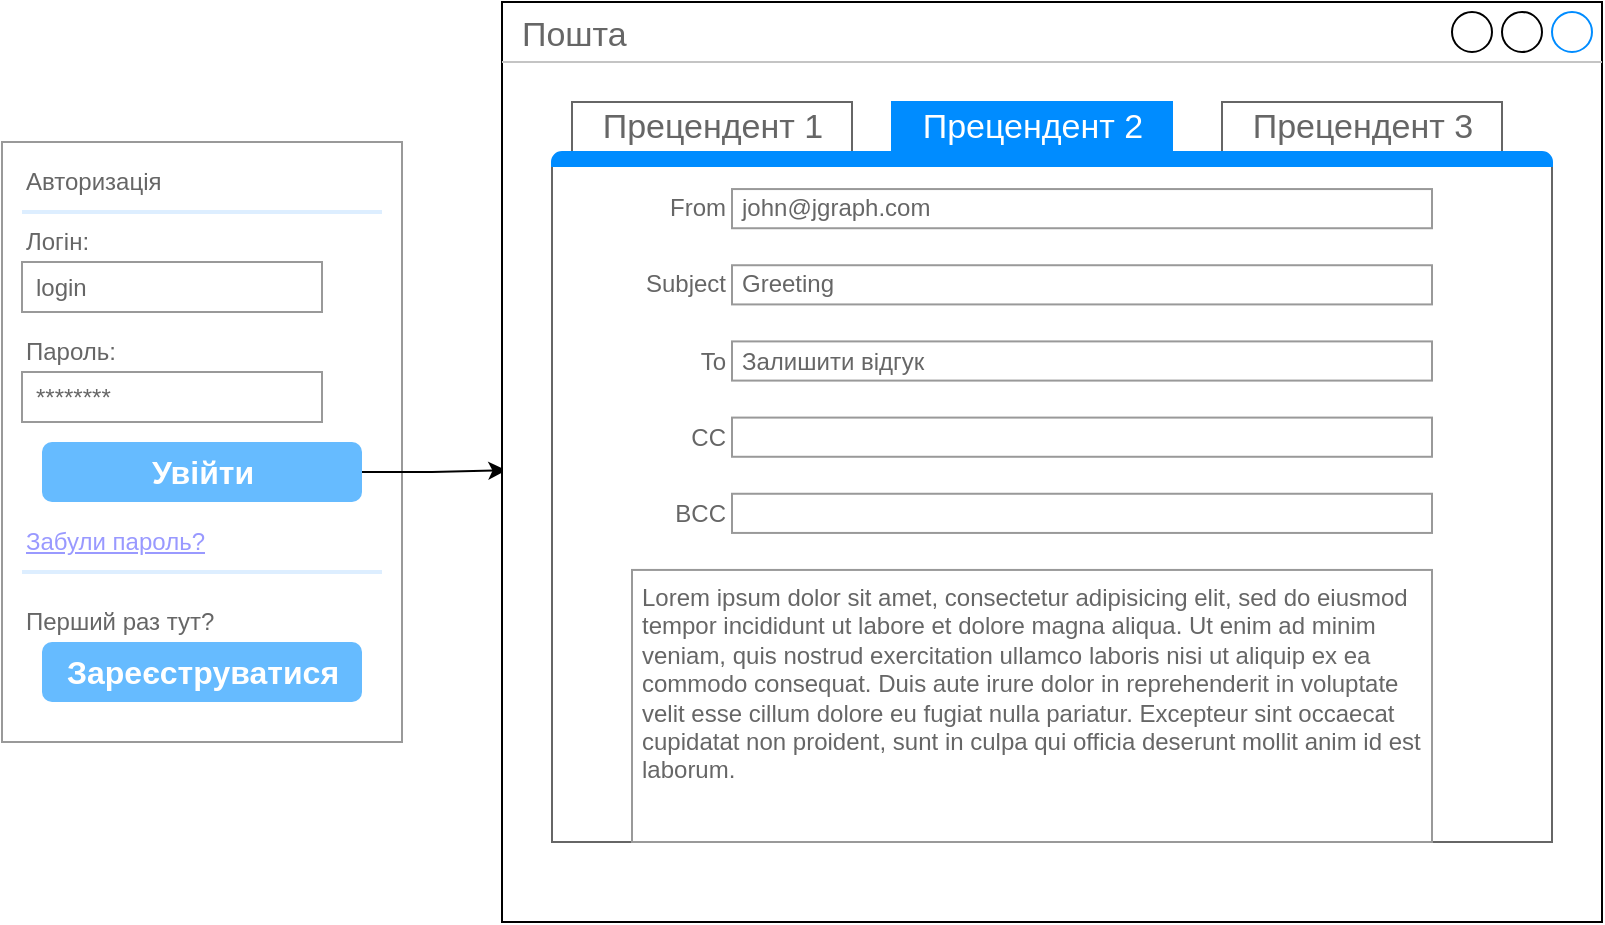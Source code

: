 <mxfile version="20.4.0" type="device"><diagram id="QcebXCeBAGAxwt8I4z-T" name="Страница 1"><mxGraphModel dx="1422" dy="737" grid="1" gridSize="10" guides="1" tooltips="1" connect="1" arrows="1" fold="1" page="1" pageScale="1" pageWidth="1169" pageHeight="827" math="0" shadow="0"><root><mxCell id="0"/><mxCell id="1" parent="0"/><mxCell id="r5m1LjC_TBn2hwyo_IJD-6" value="" style="strokeWidth=1;shadow=0;dashed=0;align=center;html=1;shape=mxgraph.mockup.forms.rrect;rSize=0;strokeColor=#999999;fillColor=#ffffff;" vertex="1" parent="1"><mxGeometry x="280" y="220" width="200" height="300" as="geometry"/></mxCell><mxCell id="r5m1LjC_TBn2hwyo_IJD-68" style="edgeStyle=orthogonalEdgeStyle;rounded=0;orthogonalLoop=1;jettySize=auto;html=1;entryX=0.004;entryY=0.509;entryDx=0;entryDy=0;entryPerimeter=0;fontColor=#FFFFFF;" edge="1" parent="r5m1LjC_TBn2hwyo_IJD-6" source="r5m1LjC_TBn2hwyo_IJD-13" target="r5m1LjC_TBn2hwyo_IJD-37"><mxGeometry relative="1" as="geometry"/></mxCell><mxCell id="r5m1LjC_TBn2hwyo_IJD-7" value="Авторизація" style="strokeWidth=1;shadow=0;dashed=0;align=center;html=1;shape=mxgraph.mockup.forms.anchor;fontSize=12;fontColor=#666666;align=left;resizeWidth=1;spacingLeft=0;" vertex="1" parent="r5m1LjC_TBn2hwyo_IJD-6"><mxGeometry width="100" height="20" relative="1" as="geometry"><mxPoint x="10" y="10" as="offset"/></mxGeometry></mxCell><mxCell id="r5m1LjC_TBn2hwyo_IJD-8" value="" style="shape=line;strokeColor=#ddeeff;strokeWidth=2;html=1;resizeWidth=1;" vertex="1" parent="r5m1LjC_TBn2hwyo_IJD-6"><mxGeometry width="180" height="10" relative="1" as="geometry"><mxPoint x="10" y="30" as="offset"/></mxGeometry></mxCell><mxCell id="r5m1LjC_TBn2hwyo_IJD-9" value="Логін:" style="strokeWidth=1;shadow=0;dashed=0;align=center;html=1;shape=mxgraph.mockup.forms.anchor;fontSize=12;fontColor=#666666;align=left;resizeWidth=1;spacingLeft=0;" vertex="1" parent="r5m1LjC_TBn2hwyo_IJD-6"><mxGeometry width="100" height="20" relative="1" as="geometry"><mxPoint x="10" y="40" as="offset"/></mxGeometry></mxCell><mxCell id="r5m1LjC_TBn2hwyo_IJD-10" value="login" style="strokeWidth=1;shadow=0;dashed=0;align=center;html=1;shape=mxgraph.mockup.forms.rrect;rSize=0;strokeColor=#999999;fontColor=#666666;align=left;spacingLeft=5;resizeWidth=1;" vertex="1" parent="r5m1LjC_TBn2hwyo_IJD-6"><mxGeometry width="150" height="25" relative="1" as="geometry"><mxPoint x="10" y="60" as="offset"/></mxGeometry></mxCell><mxCell id="r5m1LjC_TBn2hwyo_IJD-11" value="Пароль:" style="strokeWidth=1;shadow=0;dashed=0;align=center;html=1;shape=mxgraph.mockup.forms.anchor;fontSize=12;fontColor=#666666;align=left;resizeWidth=1;spacingLeft=0;" vertex="1" parent="r5m1LjC_TBn2hwyo_IJD-6"><mxGeometry width="100" height="20" relative="1" as="geometry"><mxPoint x="10" y="95" as="offset"/></mxGeometry></mxCell><mxCell id="r5m1LjC_TBn2hwyo_IJD-12" value="********" style="strokeWidth=1;shadow=0;dashed=0;align=center;html=1;shape=mxgraph.mockup.forms.rrect;rSize=0;strokeColor=#999999;fontColor=#666666;align=left;spacingLeft=5;resizeWidth=1;" vertex="1" parent="r5m1LjC_TBn2hwyo_IJD-6"><mxGeometry width="150" height="25" relative="1" as="geometry"><mxPoint x="10" y="115" as="offset"/></mxGeometry></mxCell><mxCell id="r5m1LjC_TBn2hwyo_IJD-13" value="Увійти" style="strokeWidth=1;shadow=0;dashed=0;align=center;html=1;shape=mxgraph.mockup.forms.rrect;rSize=5;strokeColor=none;fontColor=#ffffff;fillColor=#66bbff;fontSize=16;fontStyle=1;" vertex="1" parent="r5m1LjC_TBn2hwyo_IJD-6"><mxGeometry y="1" width="160" height="30" relative="1" as="geometry"><mxPoint x="20" y="-150" as="offset"/></mxGeometry></mxCell><mxCell id="r5m1LjC_TBn2hwyo_IJD-14" value="Забули пароль?" style="strokeWidth=1;shadow=0;dashed=0;align=center;html=1;shape=mxgraph.mockup.forms.anchor;fontSize=12;fontColor=#9999ff;align=left;spacingLeft=0;fontStyle=4;resizeWidth=1;" vertex="1" parent="r5m1LjC_TBn2hwyo_IJD-6"><mxGeometry y="1" width="150" height="20" relative="1" as="geometry"><mxPoint x="10" y="-110" as="offset"/></mxGeometry></mxCell><mxCell id="r5m1LjC_TBn2hwyo_IJD-15" value="" style="shape=line;strokeColor=#ddeeff;strokeWidth=2;html=1;resizeWidth=1;" vertex="1" parent="r5m1LjC_TBn2hwyo_IJD-6"><mxGeometry y="1" width="180" height="10" relative="1" as="geometry"><mxPoint x="10" y="-90" as="offset"/></mxGeometry></mxCell><mxCell id="r5m1LjC_TBn2hwyo_IJD-16" value="Перший раз тут?" style="strokeWidth=1;shadow=0;dashed=0;align=center;html=1;shape=mxgraph.mockup.forms.anchor;fontSize=12;fontColor=#666666;align=left;spacingLeft=0;resizeWidth=1;" vertex="1" parent="r5m1LjC_TBn2hwyo_IJD-6"><mxGeometry y="1" width="150" height="20" relative="1" as="geometry"><mxPoint x="10" y="-70" as="offset"/></mxGeometry></mxCell><mxCell id="r5m1LjC_TBn2hwyo_IJD-17" value="Зареєструватися" style="strokeWidth=1;shadow=0;dashed=0;align=center;html=1;shape=mxgraph.mockup.forms.rrect;rSize=5;strokeColor=none;fontColor=#ffffff;fillColor=#66bbff;fontSize=16;fontStyle=1;" vertex="1" parent="r5m1LjC_TBn2hwyo_IJD-6"><mxGeometry y="1" width="160" height="30" relative="1" as="geometry"><mxPoint x="20" y="-50" as="offset"/></mxGeometry></mxCell><mxCell id="r5m1LjC_TBn2hwyo_IJD-37" value="Пошта" style="strokeWidth=1;shadow=0;dashed=0;align=center;html=1;shape=mxgraph.mockup.containers.window;align=left;verticalAlign=top;spacingLeft=8;strokeColor2=#008cff;strokeColor3=#c4c4c4;fontColor=#666666;mainText=;fontSize=17;labelBackgroundColor=none;" vertex="1" parent="1"><mxGeometry x="530" y="150" width="550" height="460" as="geometry"/></mxCell><mxCell id="r5m1LjC_TBn2hwyo_IJD-38" value="" style="strokeWidth=1;shadow=0;dashed=0;align=center;html=1;shape=mxgraph.mockup.containers.marginRect2;rectMarginTop=32;strokeColor=#666666;gradientColor=none;" vertex="1" parent="1"><mxGeometry x="555" y="200" width="500" height="370" as="geometry"/></mxCell><mxCell id="r5m1LjC_TBn2hwyo_IJD-39" value="Прецендент 1" style="strokeColor=inherit;fillColor=inherit;gradientColor=inherit;strokeWidth=1;shadow=0;dashed=0;align=center;html=1;shape=mxgraph.mockup.containers.rrect;rSize=0;fontSize=17;fontColor=#666666;gradientColor=none;" vertex="1" parent="r5m1LjC_TBn2hwyo_IJD-38"><mxGeometry width="140" height="25" relative="1" as="geometry"><mxPoint x="10" as="offset"/></mxGeometry></mxCell><mxCell id="r5m1LjC_TBn2hwyo_IJD-40" value="Прецендент 2" style="strokeWidth=1;shadow=0;dashed=0;align=center;html=1;shape=mxgraph.mockup.containers.rrect;rSize=0;fontSize=17;fontColor=#ffffff;strokeColor=#008cff;fillColor=#008cff;" vertex="1" parent="r5m1LjC_TBn2hwyo_IJD-38"><mxGeometry width="140" height="25" relative="1" as="geometry"><mxPoint x="170" as="offset"/></mxGeometry></mxCell><mxCell id="r5m1LjC_TBn2hwyo_IJD-41" value="Прецендент 3" style="strokeColor=inherit;fillColor=inherit;gradientColor=inherit;strokeWidth=1;shadow=0;dashed=0;align=center;html=1;shape=mxgraph.mockup.containers.rrect;rSize=0;fontSize=17;fontColor=#666666;gradientColor=none;" vertex="1" parent="r5m1LjC_TBn2hwyo_IJD-38"><mxGeometry width="140" height="25" relative="1" as="geometry"><mxPoint x="335" as="offset"/></mxGeometry></mxCell><mxCell id="r5m1LjC_TBn2hwyo_IJD-42" value="" style="strokeWidth=1;shadow=0;dashed=0;align=center;html=1;shape=mxgraph.mockup.containers.topButton;rSize=5;strokeColor=#008cff;fillColor=#008cff;gradientColor=none;resizeWidth=1;movable=0;deletable=1;" vertex="1" parent="r5m1LjC_TBn2hwyo_IJD-38"><mxGeometry width="500.0" height="7" relative="1" as="geometry"><mxPoint y="25" as="offset"/></mxGeometry></mxCell><mxCell id="r5m1LjC_TBn2hwyo_IJD-57" value="From" style="strokeWidth=1;shadow=0;dashed=0;align=center;html=1;shape=mxgraph.mockup.forms.anchor;align=right;spacingRight=2;fontColor=#666666;" vertex="1" parent="r5m1LjC_TBn2hwyo_IJD-38"><mxGeometry x="40" y="43.529" width="50" height="19.588" as="geometry"/></mxCell><mxCell id="r5m1LjC_TBn2hwyo_IJD-58" value="john@jgraph.com" style="strokeWidth=1;shadow=0;dashed=0;align=center;html=1;shape=mxgraph.mockup.forms.rrect;fillColor=#ffffff;rSize=0;fontColor=#666666;align=left;spacingLeft=3;strokeColor=#999999;" vertex="1" parent="r5m1LjC_TBn2hwyo_IJD-38"><mxGeometry x="90" y="43.529" width="350" height="19.588" as="geometry"/></mxCell><mxCell id="r5m1LjC_TBn2hwyo_IJD-59" value="Subject" style="strokeWidth=1;shadow=0;dashed=0;align=center;html=1;shape=mxgraph.mockup.forms.anchor;align=right;spacingRight=2;fontColor=#666666;" vertex="1" parent="r5m1LjC_TBn2hwyo_IJD-38"><mxGeometry x="40" y="81.618" width="50" height="19.588" as="geometry"/></mxCell><mxCell id="r5m1LjC_TBn2hwyo_IJD-60" value="Greeting" style="strokeWidth=1;shadow=0;dashed=0;align=center;html=1;shape=mxgraph.mockup.forms.rrect;fillColor=#ffffff;rSize=0;fontColor=#666666;align=left;spacingLeft=3;strokeColor=#999999;" vertex="1" parent="r5m1LjC_TBn2hwyo_IJD-38"><mxGeometry x="90" y="81.618" width="350" height="19.588" as="geometry"/></mxCell><mxCell id="r5m1LjC_TBn2hwyo_IJD-61" value="To" style="strokeWidth=1;shadow=0;dashed=0;align=center;html=1;shape=mxgraph.mockup.forms.anchor;align=right;spacingRight=2;fontColor=#666666;" vertex="1" parent="r5m1LjC_TBn2hwyo_IJD-38"><mxGeometry x="40" y="119.706" width="50" height="19.588" as="geometry"/></mxCell><mxCell id="r5m1LjC_TBn2hwyo_IJD-62" value="Залишити відгук" style="strokeWidth=1;shadow=0;dashed=0;align=center;html=1;shape=mxgraph.mockup.forms.rrect;fillColor=#ffffff;rSize=0;fontColor=#666666;align=left;spacingLeft=3;strokeColor=#999999;" vertex="1" parent="r5m1LjC_TBn2hwyo_IJD-38"><mxGeometry x="90" y="119.706" width="350" height="19.588" as="geometry"/></mxCell><mxCell id="r5m1LjC_TBn2hwyo_IJD-63" value="CC" style="strokeWidth=1;shadow=0;dashed=0;align=center;html=1;shape=mxgraph.mockup.forms.anchor;align=right;spacingRight=2;fontColor=#666666;" vertex="1" parent="r5m1LjC_TBn2hwyo_IJD-38"><mxGeometry x="40" y="157.794" width="50" height="19.588" as="geometry"/></mxCell><mxCell id="r5m1LjC_TBn2hwyo_IJD-64" value="" style="strokeWidth=1;shadow=0;dashed=0;align=center;html=1;shape=mxgraph.mockup.forms.rrect;fillColor=#ffffff;rSize=0;fontColor=#666666;align=left;spacingLeft=3;strokeColor=#999999;" vertex="1" parent="r5m1LjC_TBn2hwyo_IJD-38"><mxGeometry x="90" y="157.794" width="350" height="19.588" as="geometry"/></mxCell><mxCell id="r5m1LjC_TBn2hwyo_IJD-65" value="BCC" style="strokeWidth=1;shadow=0;dashed=0;align=center;html=1;shape=mxgraph.mockup.forms.anchor;align=right;spacingRight=2;fontColor=#666666;" vertex="1" parent="r5m1LjC_TBn2hwyo_IJD-38"><mxGeometry x="40" y="195.882" width="50" height="19.588" as="geometry"/></mxCell><mxCell id="r5m1LjC_TBn2hwyo_IJD-66" value="" style="strokeWidth=1;shadow=0;dashed=0;align=center;html=1;shape=mxgraph.mockup.forms.rrect;fillColor=#ffffff;rSize=0;fontColor=#666666;align=left;spacingLeft=3;strokeColor=#999999;" vertex="1" parent="r5m1LjC_TBn2hwyo_IJD-38"><mxGeometry x="90" y="195.882" width="350" height="19.588" as="geometry"/></mxCell><mxCell id="r5m1LjC_TBn2hwyo_IJD-67" value="Lorem ipsum dolor sit amet, consectetur adipisicing elit, sed do eiusmod tempor incididunt ut labore et dolore magna aliqua. Ut enim ad minim veniam, quis nostrud exercitation ullamco laboris nisi ut aliquip ex ea commodo consequat. Duis aute irure dolor in reprehenderit in voluptate velit esse cillum dolore eu fugiat nulla pariatur. Excepteur sint occaecat cupidatat non proident, sunt in culpa qui officia deserunt mollit anim id est laborum." style="strokeWidth=1;shadow=0;dashed=0;align=center;html=1;shape=mxgraph.mockup.forms.rrect;fillColor=#ffffff;rSize=0;fontColor=#666666;align=left;spacingLeft=3;strokeColor=#999999;verticalAlign=top;whiteSpace=wrap;" vertex="1" parent="r5m1LjC_TBn2hwyo_IJD-38"><mxGeometry x="40" y="233.971" width="400" height="136.029" as="geometry"/></mxCell></root></mxGraphModel></diagram></mxfile>